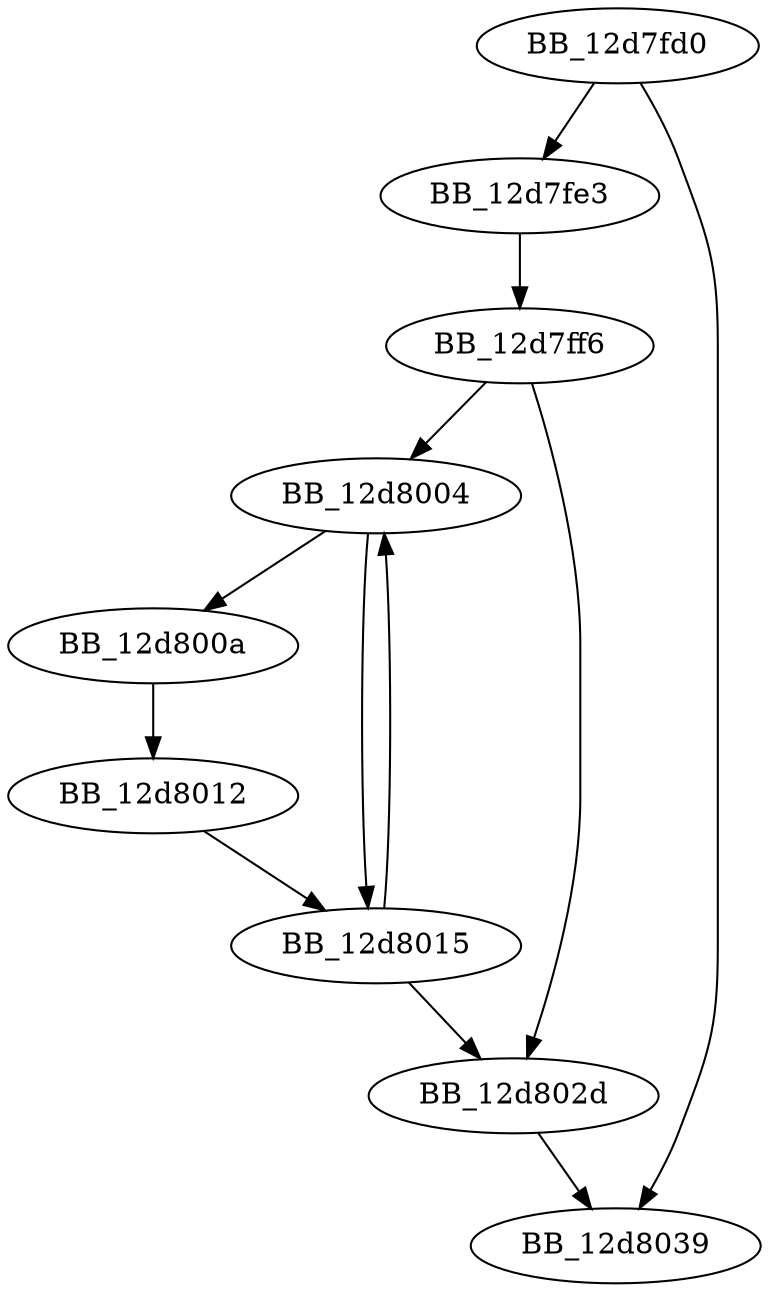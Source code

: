 DiGraph sub_12D7FD0{
BB_12d7fd0->BB_12d7fe3
BB_12d7fd0->BB_12d8039
BB_12d7fe3->BB_12d7ff6
BB_12d7ff6->BB_12d8004
BB_12d7ff6->BB_12d802d
BB_12d8004->BB_12d800a
BB_12d8004->BB_12d8015
BB_12d800a->BB_12d8012
BB_12d8012->BB_12d8015
BB_12d8015->BB_12d8004
BB_12d8015->BB_12d802d
BB_12d802d->BB_12d8039
}
